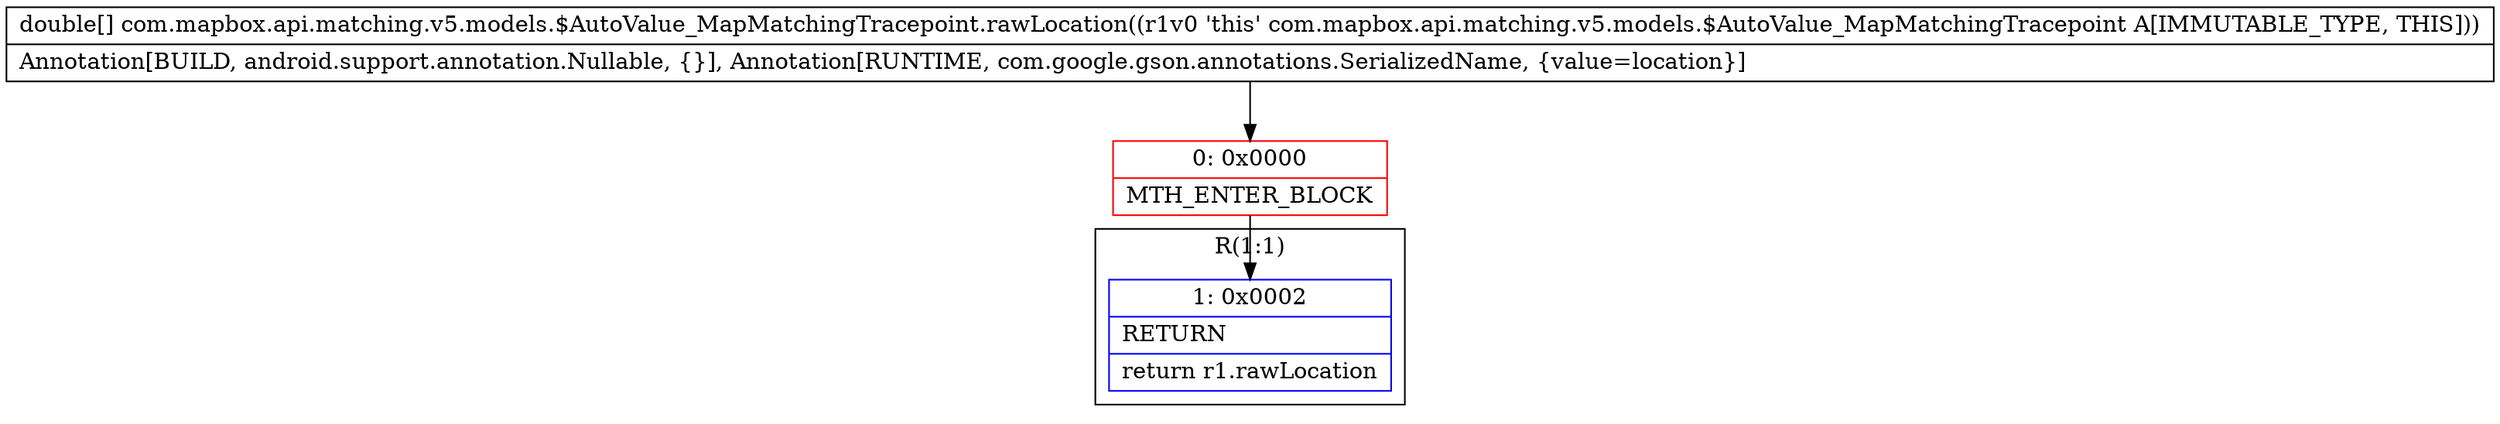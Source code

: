digraph "CFG forcom.mapbox.api.matching.v5.models.$AutoValue_MapMatchingTracepoint.rawLocation()[D" {
subgraph cluster_Region_1014018467 {
label = "R(1:1)";
node [shape=record,color=blue];
Node_1 [shape=record,label="{1\:\ 0x0002|RETURN\l|return r1.rawLocation\l}"];
}
Node_0 [shape=record,color=red,label="{0\:\ 0x0000|MTH_ENTER_BLOCK\l}"];
MethodNode[shape=record,label="{double[] com.mapbox.api.matching.v5.models.$AutoValue_MapMatchingTracepoint.rawLocation((r1v0 'this' com.mapbox.api.matching.v5.models.$AutoValue_MapMatchingTracepoint A[IMMUTABLE_TYPE, THIS]))  | Annotation[BUILD, android.support.annotation.Nullable, \{\}], Annotation[RUNTIME, com.google.gson.annotations.SerializedName, \{value=location\}]\l}"];
MethodNode -> Node_0;
Node_0 -> Node_1;
}

